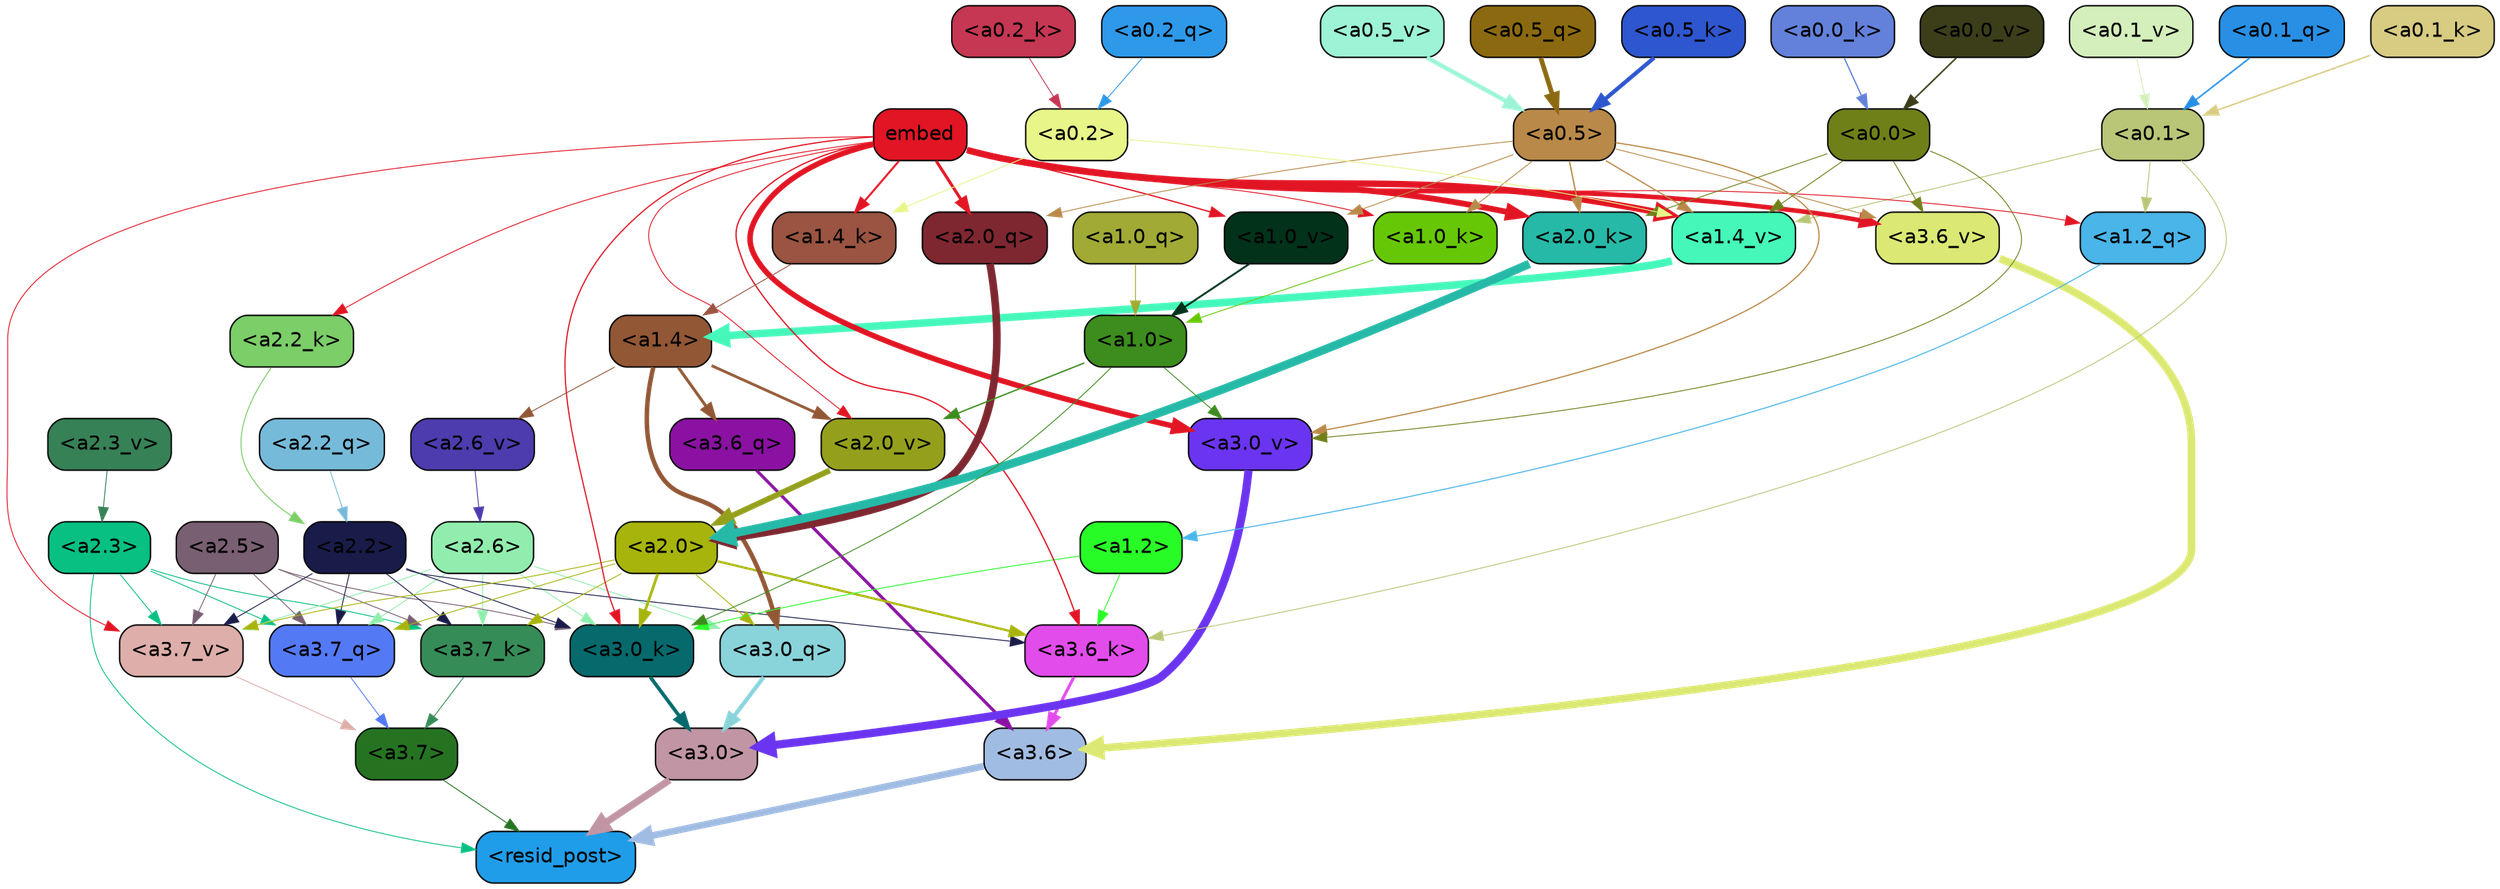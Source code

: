 strict digraph "" {
	graph [bgcolor=transparent,
		layout=dot,
		overlap=false,
		splines=true
	];
	"<a3.7>"	[color=black,
		fillcolor="#257321",
		fontname=Helvetica,
		shape=box,
		style="filled, rounded"];
	"<resid_post>"	[color=black,
		fillcolor="#209de9",
		fontname=Helvetica,
		shape=box,
		style="filled, rounded"];
	"<a3.7>" -> "<resid_post>"	[color="#257321",
		penwidth=0.6];
	"<a3.6>"	[color=black,
		fillcolor="#a1bce2",
		fontname=Helvetica,
		shape=box,
		style="filled, rounded"];
	"<a3.6>" -> "<resid_post>"	[color="#a1bce2",
		penwidth=4.751592040061951];
	"<a3.0>"	[color=black,
		fillcolor="#c195a3",
		fontname=Helvetica,
		shape=box,
		style="filled, rounded"];
	"<a3.0>" -> "<resid_post>"	[color="#c195a3",
		penwidth=4.904066681861877];
	"<a2.3>"	[color=black,
		fillcolor="#07c082",
		fontname=Helvetica,
		shape=box,
		style="filled, rounded"];
	"<a2.3>" -> "<resid_post>"	[color="#07c082",
		penwidth=0.6];
	"<a3.7_q>"	[color=black,
		fillcolor="#5379f5",
		fontname=Helvetica,
		shape=box,
		style="filled, rounded"];
	"<a2.3>" -> "<a3.7_q>"	[color="#07c082",
		penwidth=0.6];
	"<a3.7_k>"	[color=black,
		fillcolor="#368c57",
		fontname=Helvetica,
		shape=box,
		style="filled, rounded"];
	"<a2.3>" -> "<a3.7_k>"	[color="#07c082",
		penwidth=0.6069068089127541];
	"<a3.7_v>"	[color=black,
		fillcolor="#deaeaa",
		fontname=Helvetica,
		shape=box,
		style="filled, rounded"];
	"<a2.3>" -> "<a3.7_v>"	[color="#07c082",
		penwidth=0.6];
	"<a3.7_q>" -> "<a3.7>"	[color="#5379f5",
		penwidth=0.6];
	"<a3.6_q>"	[color=black,
		fillcolor="#8a11a1",
		fontname=Helvetica,
		shape=box,
		style="filled, rounded"];
	"<a3.6_q>" -> "<a3.6>"	[color="#8a11a1",
		penwidth=2.160832464694977];
	"<a3.0_q>"	[color=black,
		fillcolor="#89d3da",
		fontname=Helvetica,
		shape=box,
		style="filled, rounded"];
	"<a3.0_q>" -> "<a3.0>"	[color="#89d3da",
		penwidth=2.870753765106201];
	"<a3.7_k>" -> "<a3.7>"	[color="#368c57",
		penwidth=0.6];
	"<a3.6_k>"	[color=black,
		fillcolor="#e24ceb",
		fontname=Helvetica,
		shape=box,
		style="filled, rounded"];
	"<a3.6_k>" -> "<a3.6>"	[color="#e24ceb",
		penwidth=2.13908451795578];
	"<a3.0_k>"	[color=black,
		fillcolor="#06696c",
		fontname=Helvetica,
		shape=box,
		style="filled, rounded"];
	"<a3.0_k>" -> "<a3.0>"	[color="#06696c",
		penwidth=2.520303964614868];
	"<a3.7_v>" -> "<a3.7>"	[color="#deaeaa",
		penwidth=0.6];
	"<a3.6_v>"	[color=black,
		fillcolor="#dbe874",
		fontname=Helvetica,
		shape=box,
		style="filled, rounded"];
	"<a3.6_v>" -> "<a3.6>"	[color="#dbe874",
		penwidth=5.297133803367615];
	"<a3.0_v>"	[color=black,
		fillcolor="#6b34f0",
		fontname=Helvetica,
		shape=box,
		style="filled, rounded"];
	"<a3.0_v>" -> "<a3.0>"	[color="#6b34f0",
		penwidth=5.680712580680847];
	"<a2.6>"	[color=black,
		fillcolor="#91edad",
		fontname=Helvetica,
		shape=box,
		style="filled, rounded"];
	"<a2.6>" -> "<a3.7_q>"	[color="#91edad",
		penwidth=0.6];
	"<a2.6>" -> "<a3.0_q>"	[color="#91edad",
		penwidth=0.6];
	"<a2.6>" -> "<a3.7_k>"	[color="#91edad",
		penwidth=0.6];
	"<a2.6>" -> "<a3.0_k>"	[color="#91edad",
		penwidth=0.6];
	"<a2.6>" -> "<a3.7_v>"	[color="#91edad",
		penwidth=0.6];
	"<a2.5>"	[color=black,
		fillcolor="#795f72",
		fontname=Helvetica,
		shape=box,
		style="filled, rounded"];
	"<a2.5>" -> "<a3.7_q>"	[color="#795f72",
		penwidth=0.6];
	"<a2.5>" -> "<a3.7_k>"	[color="#795f72",
		penwidth=0.6];
	"<a2.5>" -> "<a3.0_k>"	[color="#795f72",
		penwidth=0.6];
	"<a2.5>" -> "<a3.7_v>"	[color="#795f72",
		penwidth=0.6];
	"<a2.2>"	[color=black,
		fillcolor="#191c49",
		fontname=Helvetica,
		shape=box,
		style="filled, rounded"];
	"<a2.2>" -> "<a3.7_q>"	[color="#191c49",
		penwidth=0.6];
	"<a2.2>" -> "<a3.7_k>"	[color="#191c49",
		penwidth=0.6];
	"<a2.2>" -> "<a3.6_k>"	[color="#191c49",
		penwidth=0.6];
	"<a2.2>" -> "<a3.0_k>"	[color="#191c49",
		penwidth=0.6];
	"<a2.2>" -> "<a3.7_v>"	[color="#191c49",
		penwidth=0.6];
	"<a2.0>"	[color=black,
		fillcolor="#a7b40c",
		fontname=Helvetica,
		shape=box,
		style="filled, rounded"];
	"<a2.0>" -> "<a3.7_q>"	[color="#a7b40c",
		penwidth=0.6];
	"<a2.0>" -> "<a3.0_q>"	[color="#a7b40c",
		penwidth=0.6];
	"<a2.0>" -> "<a3.7_k>"	[color="#a7b40c",
		penwidth=0.6];
	"<a2.0>" -> "<a3.6_k>"	[color="#a7b40c",
		penwidth=1.564806342124939];
	"<a2.0>" -> "<a3.0_k>"	[color="#a7b40c",
		penwidth=1.9353990852832794];
	"<a2.0>" -> "<a3.7_v>"	[color="#a7b40c",
		penwidth=0.6];
	"<a1.4>"	[color=black,
		fillcolor="#925735",
		fontname=Helvetica,
		shape=box,
		style="filled, rounded"];
	"<a1.4>" -> "<a3.6_q>"	[color="#925735",
		penwidth=2.0727532356977463];
	"<a1.4>" -> "<a3.0_q>"	[color="#925735",
		penwidth=3.1279823780059814];
	"<a2.6_v>"	[color=black,
		fillcolor="#4c3cad",
		fontname=Helvetica,
		shape=box,
		style="filled, rounded"];
	"<a1.4>" -> "<a2.6_v>"	[color="#925735",
		penwidth=0.6];
	"<a2.0_v>"	[color=black,
		fillcolor="#94a01c",
		fontname=Helvetica,
		shape=box,
		style="filled, rounded"];
	"<a1.4>" -> "<a2.0_v>"	[color="#925735",
		penwidth=1.9170897603034973];
	"<a1.2>"	[color=black,
		fillcolor="#28fc27",
		fontname=Helvetica,
		shape=box,
		style="filled, rounded"];
	"<a1.2>" -> "<a3.6_k>"	[color="#28fc27",
		penwidth=0.6];
	"<a1.2>" -> "<a3.0_k>"	[color="#28fc27",
		penwidth=0.6];
	"<a0.1>"	[color=black,
		fillcolor="#b9c577",
		fontname=Helvetica,
		shape=box,
		style="filled, rounded"];
	"<a0.1>" -> "<a3.6_k>"	[color="#b9c577",
		penwidth=0.6];
	"<a1.2_q>"	[color=black,
		fillcolor="#4ab5e9",
		fontname=Helvetica,
		shape=box,
		style="filled, rounded"];
	"<a0.1>" -> "<a1.2_q>"	[color="#b9c577",
		penwidth=0.6];
	"<a1.4_v>"	[color=black,
		fillcolor="#45f8ba",
		fontname=Helvetica,
		shape=box,
		style="filled, rounded"];
	"<a0.1>" -> "<a1.4_v>"	[color="#b9c577",
		penwidth=0.6202214732766151];
	embed	[color=black,
		fillcolor="#e11523",
		fontname=Helvetica,
		shape=box,
		style="filled, rounded"];
	embed -> "<a3.6_k>"	[color="#e11523",
		penwidth=0.8915999233722687];
	embed -> "<a3.0_k>"	[color="#e11523",
		penwidth=0.832088902592659];
	embed -> "<a3.7_v>"	[color="#e11523",
		penwidth=0.6];
	embed -> "<a3.6_v>"	[color="#e11523",
		penwidth=3.1840110421180725];
	embed -> "<a3.0_v>"	[color="#e11523",
		penwidth=3.8132747188210487];
	"<a2.0_q>"	[color=black,
		fillcolor="#7e2730",
		fontname=Helvetica,
		shape=box,
		style="filled, rounded"];
	embed -> "<a2.0_q>"	[color="#e11523",
		penwidth=2.084651827812195];
	"<a2.2_k>"	[color=black,
		fillcolor="#7bce68",
		fontname=Helvetica,
		shape=box,
		style="filled, rounded"];
	embed -> "<a2.2_k>"	[color="#e11523",
		penwidth=0.6];
	"<a2.0_k>"	[color=black,
		fillcolor="#26b9a7",
		fontname=Helvetica,
		shape=box,
		style="filled, rounded"];
	embed -> "<a2.0_k>"	[color="#e11523",
		penwidth=4.084526404738426];
	embed -> "<a2.0_v>"	[color="#e11523",
		penwidth=0.6];
	embed -> "<a1.2_q>"	[color="#e11523",
		penwidth=0.6];
	"<a1.4_k>"	[color=black,
		fillcolor="#9a5441",
		fontname=Helvetica,
		shape=box,
		style="filled, rounded"];
	embed -> "<a1.4_k>"	[color="#e11523",
		penwidth=1.3912410736083984];
	"<a1.0_k>"	[color=black,
		fillcolor="#66c707",
		fontname=Helvetica,
		shape=box,
		style="filled, rounded"];
	embed -> "<a1.0_k>"	[color="#e11523",
		penwidth=0.6];
	embed -> "<a1.4_v>"	[color="#e11523",
		penwidth=4.4888065457344055];
	"<a1.0_v>"	[color=black,
		fillcolor="#02321a",
		fontname=Helvetica,
		shape=box,
		style="filled, rounded"];
	embed -> "<a1.0_v>"	[color="#e11523",
		penwidth=0.8796700537204742];
	"<a1.0>"	[color=black,
		fillcolor="#3d8c1e",
		fontname=Helvetica,
		shape=box,
		style="filled, rounded"];
	"<a1.0>" -> "<a3.0_k>"	[color="#3d8c1e",
		penwidth=0.6];
	"<a1.0>" -> "<a3.0_v>"	[color="#3d8c1e",
		penwidth=0.6];
	"<a1.0>" -> "<a2.0_v>"	[color="#3d8c1e",
		penwidth=0.9450988052412868];
	"<a0.5>"	[color=black,
		fillcolor="#b98949",
		fontname=Helvetica,
		shape=box,
		style="filled, rounded"];
	"<a0.5>" -> "<a3.6_v>"	[color="#b98949",
		penwidth=0.6];
	"<a0.5>" -> "<a3.0_v>"	[color="#b98949",
		penwidth=0.8331108838319778];
	"<a0.5>" -> "<a2.0_q>"	[color="#b98949",
		penwidth=0.6];
	"<a0.5>" -> "<a2.0_k>"	[color="#b98949",
		penwidth=0.9412797391414642];
	"<a0.5>" -> "<a1.0_k>"	[color="#b98949",
		penwidth=0.6];
	"<a0.5>" -> "<a1.4_v>"	[color="#b98949",
		penwidth=0.8757842034101486];
	"<a0.5>" -> "<a1.0_v>"	[color="#b98949",
		penwidth=0.6];
	"<a0.0>"	[color=black,
		fillcolor="#6f8019",
		fontname=Helvetica,
		shape=box,
		style="filled, rounded"];
	"<a0.0>" -> "<a3.6_v>"	[color="#6f8019",
		penwidth=0.6];
	"<a0.0>" -> "<a3.0_v>"	[color="#6f8019",
		penwidth=0.6];
	"<a0.0>" -> "<a2.0_k>"	[color="#6f8019",
		penwidth=0.6];
	"<a0.0>" -> "<a1.4_v>"	[color="#6f8019",
		penwidth=0.6];
	"<a2.2_q>"	[color=black,
		fillcolor="#76bad9",
		fontname=Helvetica,
		shape=box,
		style="filled, rounded"];
	"<a2.2_q>" -> "<a2.2>"	[color="#76bad9",
		penwidth=0.6];
	"<a2.0_q>" -> "<a2.0>"	[color="#7e2730",
		penwidth=5.29856276512146];
	"<a2.2_k>" -> "<a2.2>"	[color="#7bce68",
		penwidth=0.6722683310508728];
	"<a2.0_k>" -> "<a2.0>"	[color="#26b9a7",
		penwidth=5.859246134757996];
	"<a2.6_v>" -> "<a2.6>"	[color="#4c3cad",
		penwidth=0.6];
	"<a2.3_v>"	[color=black,
		fillcolor="#378157",
		fontname=Helvetica,
		shape=box,
		style="filled, rounded"];
	"<a2.3_v>" -> "<a2.3>"	[color="#378157",
		penwidth=0.6];
	"<a2.0_v>" -> "<a2.0>"	[color="#94a01c",
		penwidth=3.9621697664260864];
	"<a1.2_q>" -> "<a1.2>"	[color="#4ab5e9",
		penwidth=0.7185482024215162];
	"<a1.0_q>"	[color=black,
		fillcolor="#a1aa35",
		fontname=Helvetica,
		shape=box,
		style="filled, rounded"];
	"<a1.0_q>" -> "<a1.0>"	[color="#a1aa35",
		penwidth=0.6];
	"<a1.4_k>" -> "<a1.4>"	[color="#9a5441",
		penwidth=0.6];
	"<a1.0_k>" -> "<a1.0>"	[color="#66c707",
		penwidth=0.6];
	"<a1.4_v>" -> "<a1.4>"	[color="#45f8ba",
		penwidth=5.280138969421387];
	"<a1.0_v>" -> "<a1.0>"	[color="#02321a",
		penwidth=1.318962275981903];
	"<a0.2>"	[color=black,
		fillcolor="#e7f589",
		fontname=Helvetica,
		shape=box,
		style="filled, rounded"];
	"<a0.2>" -> "<a1.4_k>"	[color="#e7f589",
		penwidth=0.6];
	"<a0.2>" -> "<a1.4_v>"	[color="#e7f589",
		penwidth=0.6];
	"<a0.5_q>"	[color=black,
		fillcolor="#8b6910",
		fontname=Helvetica,
		shape=box,
		style="filled, rounded"];
	"<a0.5_q>" -> "<a0.5>"	[color="#8b6910",
		penwidth=3.2715916633605957];
	"<a0.2_q>"	[color=black,
		fillcolor="#2e99e9",
		fontname=Helvetica,
		shape=box,
		style="filled, rounded"];
	"<a0.2_q>" -> "<a0.2>"	[color="#2e99e9",
		penwidth=0.6];
	"<a0.1_q>"	[color=black,
		fillcolor="#288fe4",
		fontname=Helvetica,
		shape=box,
		style="filled, rounded"];
	"<a0.1_q>" -> "<a0.1>"	[color="#288fe4",
		penwidth=1.0982357263565063];
	"<a0.5_k>"	[color=black,
		fillcolor="#2e56ce",
		fontname=Helvetica,
		shape=box,
		style="filled, rounded"];
	"<a0.5_k>" -> "<a0.5>"	[color="#2e56ce",
		penwidth=2.833264708518982];
	"<a0.2_k>"	[color=black,
		fillcolor="#c53752",
		fontname=Helvetica,
		shape=box,
		style="filled, rounded"];
	"<a0.2_k>" -> "<a0.2>"	[color="#c53752",
		penwidth=0.6];
	"<a0.1_k>"	[color=black,
		fillcolor="#d8cb82",
		fontname=Helvetica,
		shape=box,
		style="filled, rounded"];
	"<a0.1_k>" -> "<a0.1>"	[color="#d8cb82",
		penwidth=1.0085628032684326];
	"<a0.0_k>"	[color=black,
		fillcolor="#6381da",
		fontname=Helvetica,
		shape=box,
		style="filled, rounded"];
	"<a0.0_k>" -> "<a0.0>"	[color="#6381da",
		penwidth=0.8747712969779968];
	"<a0.5_v>"	[color=black,
		fillcolor="#9df3d6",
		fontname=Helvetica,
		shape=box,
		style="filled, rounded"];
	"<a0.5_v>" -> "<a0.5>"	[color="#9df3d6",
		penwidth=3.0403636693954468];
	"<a0.1_v>"	[color=black,
		fillcolor="#d4efbb",
		fontname=Helvetica,
		shape=box,
		style="filled, rounded"];
	"<a0.1_v>" -> "<a0.1>"	[color="#d4efbb",
		penwidth=0.6];
	"<a0.0_v>"	[color=black,
		fillcolor="#3b3e19",
		fontname=Helvetica,
		shape=box,
		style="filled, rounded"];
	"<a0.0_v>" -> "<a0.0>"	[color="#3b3e19",
		penwidth=1.1078208088874817];
}
